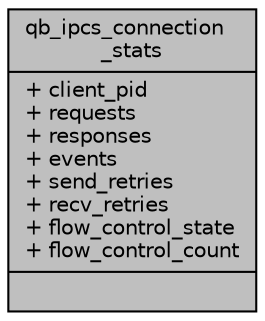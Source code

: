digraph "qb_ipcs_connection_stats"
{
  edge [fontname="Helvetica",fontsize="10",labelfontname="Helvetica",labelfontsize="10"];
  node [fontname="Helvetica",fontsize="10",shape=record];
  Node1 [label="{qb_ipcs_connection\l_stats\n|+ client_pid\l+ requests\l+ responses\l+ events\l+ send_retries\l+ recv_retries\l+ flow_control_state\l+ flow_control_count\l|}",height=0.2,width=0.4,color="black", fillcolor="grey75", style="filled" fontcolor="black"];
}
